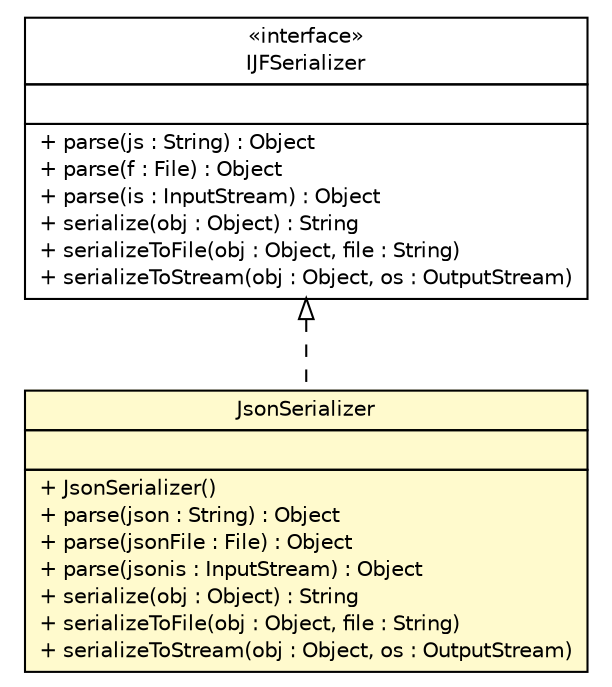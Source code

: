 #!/usr/local/bin/dot
#
# Class diagram 
# Generated by UMLGraph version R5_6 (http://www.umlgraph.org/)
#

digraph G {
	edge [fontname="Helvetica",fontsize=10,labelfontname="Helvetica",labelfontsize=10];
	node [fontname="Helvetica",fontsize=10,shape=plaintext];
	nodesep=0.25;
	ranksep=0.5;
	// org.fringe.jf.json.JsonSerializer
	c218 [label=<<table title="org.fringe.jf.json.JsonSerializer" border="0" cellborder="1" cellspacing="0" cellpadding="2" port="p" bgcolor="lemonChiffon" href="./JsonSerializer.html">
		<tr><td><table border="0" cellspacing="0" cellpadding="1">
<tr><td align="center" balign="center"> JsonSerializer </td></tr>
		</table></td></tr>
		<tr><td><table border="0" cellspacing="0" cellpadding="1">
<tr><td align="left" balign="left">  </td></tr>
		</table></td></tr>
		<tr><td><table border="0" cellspacing="0" cellpadding="1">
<tr><td align="left" balign="left"> + JsonSerializer() </td></tr>
<tr><td align="left" balign="left"> + parse(json : String) : Object </td></tr>
<tr><td align="left" balign="left"> + parse(jsonFile : File) : Object </td></tr>
<tr><td align="left" balign="left"> + parse(jsonis : InputStream) : Object </td></tr>
<tr><td align="left" balign="left"> + serialize(obj : Object) : String </td></tr>
<tr><td align="left" balign="left"> + serializeToFile(obj : Object, file : String) </td></tr>
<tr><td align="left" balign="left"> + serializeToStream(obj : Object, os : OutputStream) </td></tr>
		</table></td></tr>
		</table>>, URL="./JsonSerializer.html", fontname="Helvetica", fontcolor="black", fontsize=10.0];
	// org.fringe.jf.json.IJFSerializer
	c219 [label=<<table title="org.fringe.jf.json.IJFSerializer" border="0" cellborder="1" cellspacing="0" cellpadding="2" port="p" href="./IJFSerializer.html">
		<tr><td><table border="0" cellspacing="0" cellpadding="1">
<tr><td align="center" balign="center"> &#171;interface&#187; </td></tr>
<tr><td align="center" balign="center"> IJFSerializer </td></tr>
		</table></td></tr>
		<tr><td><table border="0" cellspacing="0" cellpadding="1">
<tr><td align="left" balign="left">  </td></tr>
		</table></td></tr>
		<tr><td><table border="0" cellspacing="0" cellpadding="1">
<tr><td align="left" balign="left"> + parse(js : String) : Object </td></tr>
<tr><td align="left" balign="left"> + parse(f : File) : Object </td></tr>
<tr><td align="left" balign="left"> + parse(is : InputStream) : Object </td></tr>
<tr><td align="left" balign="left"> + serialize(obj : Object) : String </td></tr>
<tr><td align="left" balign="left"> + serializeToFile(obj : Object, file : String) </td></tr>
<tr><td align="left" balign="left"> + serializeToStream(obj : Object, os : OutputStream) </td></tr>
		</table></td></tr>
		</table>>, URL="./IJFSerializer.html", fontname="Helvetica", fontcolor="black", fontsize=10.0];
	//org.fringe.jf.json.JsonSerializer implements org.fringe.jf.json.IJFSerializer
	c219:p -> c218:p [dir=back,arrowtail=empty,style=dashed];
}

